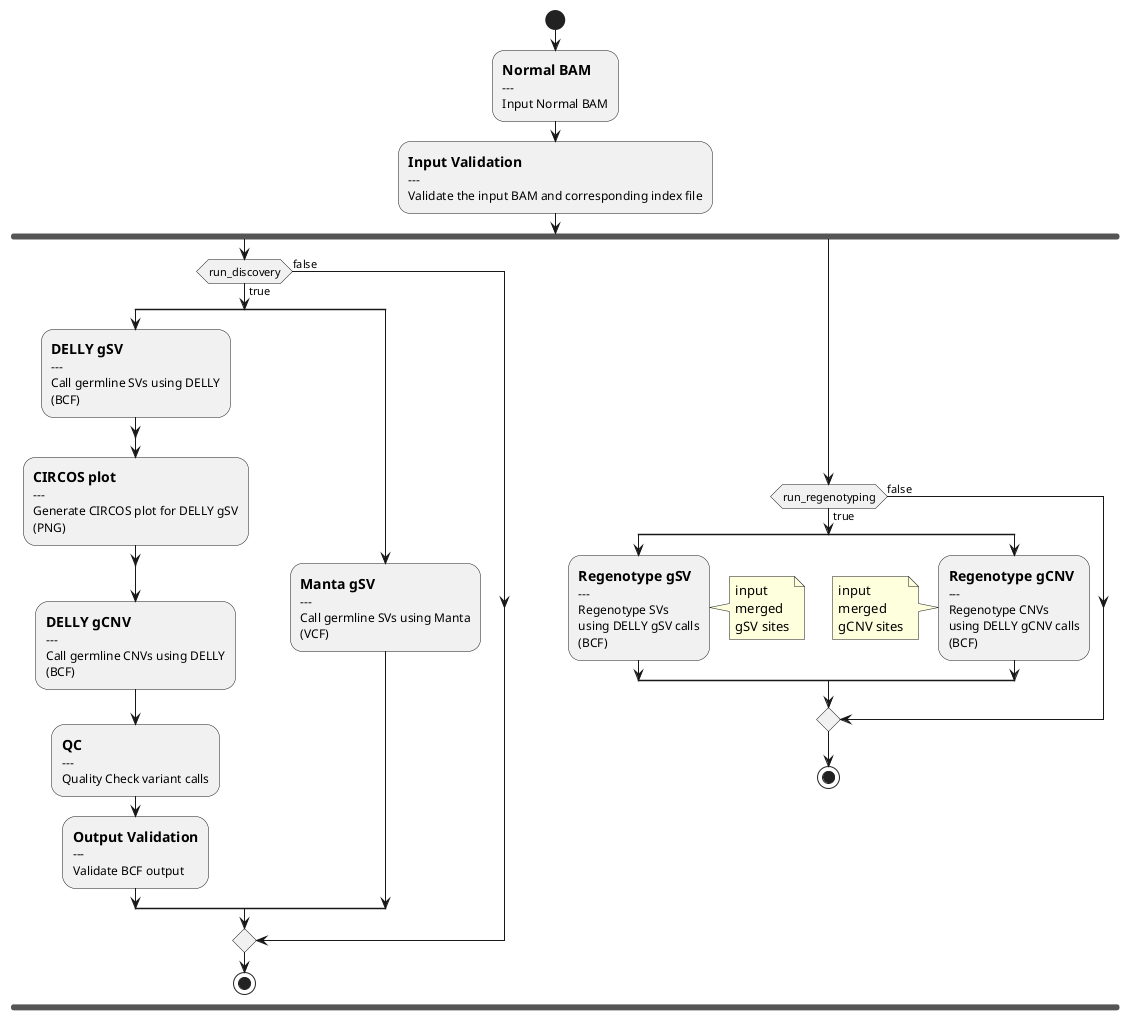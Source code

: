 @startuml
skinparam SwimlaneTitleFontStyle bold

start

:==Normal BAM
---
Input Normal BAM;
:==Input Validation
---
Validate the input BAM and corresponding index file;
fork
if (run_discovery) is (true) then
    split
        :==DELLY gSV
        ---
        Call germline SVs using DELLY
        (BCF);
        split
            :==CIRCOS plot
            ---
            Generate CIRCOS plot for DELLY gSV
            (PNG);
        end split
        :==DELLY gCNV
        ---
        Call germline CNVs using DELLY
        (BCF);
        :==QC
        ---
        Quality Check variant calls;
        :==Output Validation
        ---
        Validate BCF output;
    split again
        :==Manta gSV
        ---
        Call germline SVs using Manta
        (VCF);
    end split
else (false)
endif
stop

fork again
if (run_regenotyping) is (true) then
    split
    :==Regenotype gSV
    ---
    Regenotype SVs
    using DELLY gSV calls
    (BCF);
    note right: input\nmerged\ngSV sites
    split again
    :==Regenotype gCNV
    ---
    Regenotype CNVs
    using DELLY gCNV calls
    (BCF);
    note left: input\nmerged\ngCNV sites
    end split

else (false)
endif
stop

@enduml
